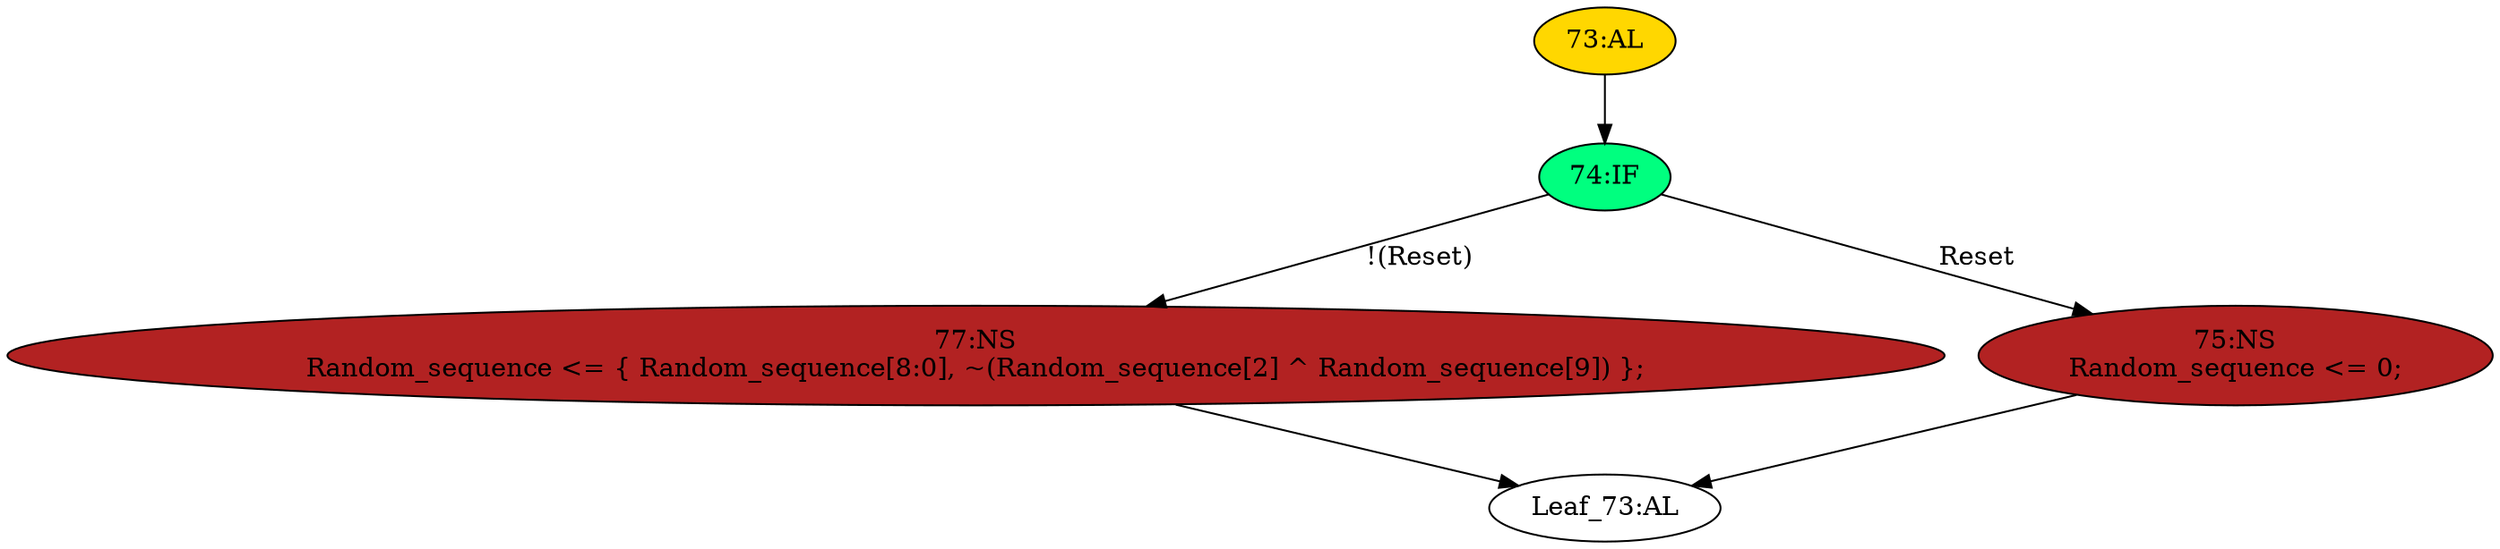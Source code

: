 strict digraph "" {
	node [label="\N"];
	"77:NS"	 [ast="<pyverilog.vparser.ast.NonblockingSubstitution object at 0x7f970f942390>",
		fillcolor=firebrick,
		label="77:NS
Random_sequence <= { Random_sequence[8:0], ~(Random_sequence[2] ^ Random_sequence[9]) };",
		statements="[<pyverilog.vparser.ast.NonblockingSubstitution object at 0x7f970f942390>]",
		style=filled,
		typ=NonblockingSubstitution];
	"Leaf_73:AL"	 [def_var="['Random_sequence']",
		label="Leaf_73:AL"];
	"77:NS" -> "Leaf_73:AL"	 [cond="[]",
		lineno=None];
	"73:AL"	 [ast="<pyverilog.vparser.ast.Always object at 0x7f970f942990>",
		clk_sens=True,
		fillcolor=gold,
		label="73:AL",
		sens="['Clk', 'Reset']",
		statements="[]",
		style=filled,
		typ=Always,
		use_var="['Reset', 'Random_sequence']"];
	"74:IF"	 [ast="<pyverilog.vparser.ast.IfStatement object at 0x7f970f942b10>",
		fillcolor=springgreen,
		label="74:IF",
		statements="[]",
		style=filled,
		typ=IfStatement];
	"73:AL" -> "74:IF"	 [cond="[]",
		lineno=None];
	"74:IF" -> "77:NS"	 [cond="['Reset']",
		label="!(Reset)",
		lineno=74];
	"75:NS"	 [ast="<pyverilog.vparser.ast.NonblockingSubstitution object at 0x7f970f942bd0>",
		fillcolor=firebrick,
		label="75:NS
Random_sequence <= 0;",
		statements="[<pyverilog.vparser.ast.NonblockingSubstitution object at 0x7f970f942bd0>]",
		style=filled,
		typ=NonblockingSubstitution];
	"74:IF" -> "75:NS"	 [cond="['Reset']",
		label=Reset,
		lineno=74];
	"75:NS" -> "Leaf_73:AL"	 [cond="[]",
		lineno=None];
}
